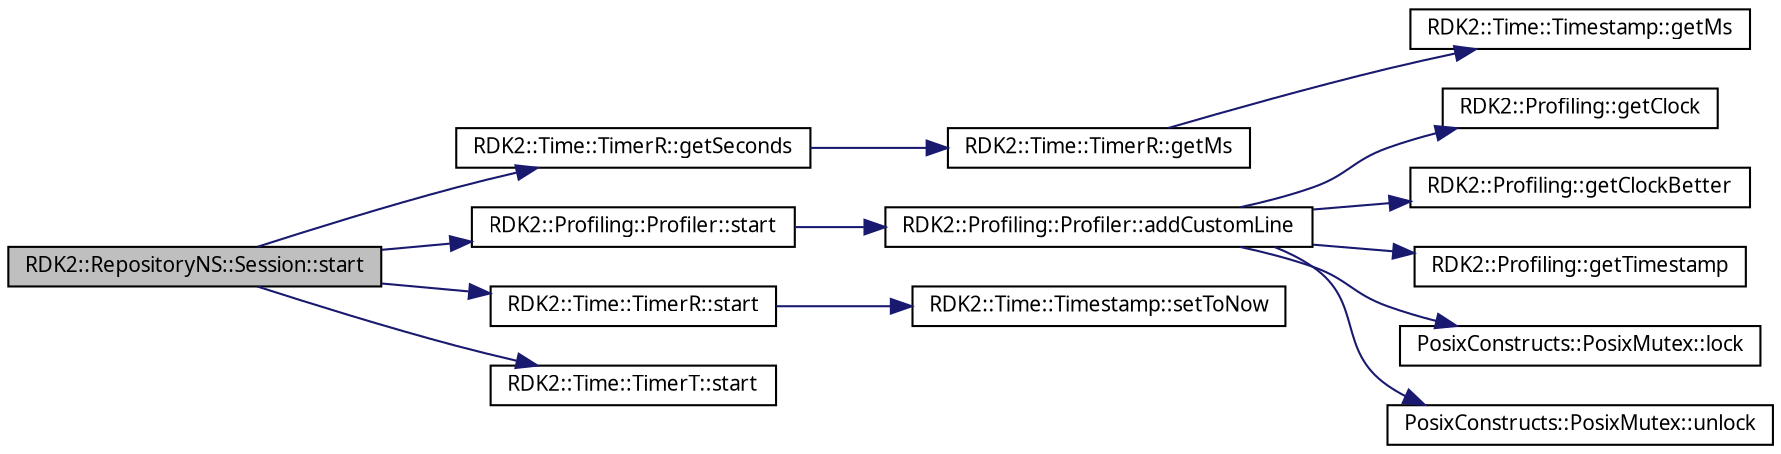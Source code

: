 digraph G
{
  edge [fontname="FreeSans.ttf",fontsize=10,labelfontname="FreeSans.ttf",labelfontsize=10];
  node [fontname="FreeSans.ttf",fontsize=10,shape=record];
  rankdir=LR;
  Node1 [label="RDK2::RepositoryNS::Session::start",height=0.2,width=0.4,color="black", fillcolor="grey75", style="filled" fontcolor="black"];
  Node1 -> Node2 [color="midnightblue",fontsize=10,style="solid",fontname="FreeSans.ttf"];
  Node2 [label="RDK2::Time::TimerR::getSeconds",height=0.2,width=0.4,color="black", fillcolor="white", style="filled",URL="$class_r_d_k2_1_1_time_1_1_timer_r.html#3f0748124691ba5414e4a70527f8dc8d"];
  Node2 -> Node3 [color="midnightblue",fontsize=10,style="solid",fontname="FreeSans.ttf"];
  Node3 [label="RDK2::Time::TimerR::getMs",height=0.2,width=0.4,color="black", fillcolor="white", style="filled",URL="$class_r_d_k2_1_1_time_1_1_timer_r.html#7957c4f212fb3748f73e43fbc0ff2213"];
  Node3 -> Node4 [color="midnightblue",fontsize=10,style="solid",fontname="FreeSans.ttf"];
  Node4 [label="RDK2::Time::Timestamp::getMs",height=0.2,width=0.4,color="black", fillcolor="white", style="filled",URL="$struct_r_d_k2_1_1_time_1_1_timestamp.html#cdf3a54db431ea6d61b03951fa31b61a"];
  Node1 -> Node5 [color="midnightblue",fontsize=10,style="solid",fontname="FreeSans.ttf"];
  Node5 [label="RDK2::Profiling::Profiler::start",height=0.2,width=0.4,color="black", fillcolor="white", style="filled",URL="$struct_r_d_k2_1_1_profiling_1_1_profiler.html#62c15c2205c00e7db4dc22bffbc4d550",tooltip="Scrive un messaggio di tipo START."];
  Node5 -> Node6 [color="midnightblue",fontsize=10,style="solid",fontname="FreeSans.ttf"];
  Node6 [label="RDK2::Profiling::Profiler::addCustomLine",height=0.2,width=0.4,color="black", fillcolor="white", style="filled",URL="$struct_r_d_k2_1_1_profiling_1_1_profiler.html#bcef23e98625cdf40f37037f34b9ce4c",tooltip="Scrive un messaggio custom - usato ad esempio per le code."];
  Node6 -> Node7 [color="midnightblue",fontsize=10,style="solid",fontname="FreeSans.ttf"];
  Node7 [label="RDK2::Profiling::getClock",height=0.2,width=0.4,color="black", fillcolor="white", style="filled",URL="$namespace_r_d_k2_1_1_profiling.html#64da315b6415c3b266dd5f9e31146d45"];
  Node6 -> Node8 [color="midnightblue",fontsize=10,style="solid",fontname="FreeSans.ttf"];
  Node8 [label="RDK2::Profiling::getClockBetter",height=0.2,width=0.4,color="black", fillcolor="white", style="filled",URL="$namespace_r_d_k2_1_1_profiling.html#9204d514d89077475e6cf9c6a0acf5c2"];
  Node6 -> Node9 [color="midnightblue",fontsize=10,style="solid",fontname="FreeSans.ttf"];
  Node9 [label="RDK2::Profiling::getTimestamp",height=0.2,width=0.4,color="black", fillcolor="white", style="filled",URL="$namespace_r_d_k2_1_1_profiling.html#9723b083706ab97d14982d3fffb65fb4"];
  Node6 -> Node10 [color="midnightblue",fontsize=10,style="solid",fontname="FreeSans.ttf"];
  Node10 [label="PosixConstructs::PosixMutex::lock",height=0.2,width=0.4,color="black", fillcolor="white", style="filled",URL="$class_posix_constructs_1_1_posix_mutex.html#45e42845140324802a68a81ec1d9ee09"];
  Node6 -> Node11 [color="midnightblue",fontsize=10,style="solid",fontname="FreeSans.ttf"];
  Node11 [label="PosixConstructs::PosixMutex::unlock",height=0.2,width=0.4,color="black", fillcolor="white", style="filled",URL="$class_posix_constructs_1_1_posix_mutex.html#f735e71d6e450bfc520527f37fab8edc"];
  Node1 -> Node12 [color="midnightblue",fontsize=10,style="solid",fontname="FreeSans.ttf"];
  Node12 [label="RDK2::Time::TimerR::start",height=0.2,width=0.4,color="black", fillcolor="white", style="filled",URL="$class_r_d_k2_1_1_time_1_1_timer_r.html#6c914fdcb48e097569623822ebcf5ca8"];
  Node12 -> Node13 [color="midnightblue",fontsize=10,style="solid",fontname="FreeSans.ttf"];
  Node13 [label="RDK2::Time::Timestamp::setToNow",height=0.2,width=0.4,color="black", fillcolor="white", style="filled",URL="$struct_r_d_k2_1_1_time_1_1_timestamp.html#f2a0a296a1c079c82f98bb85ab4c7d64"];
  Node1 -> Node14 [color="midnightblue",fontsize=10,style="solid",fontname="FreeSans.ttf"];
  Node14 [label="RDK2::Time::TimerT::start",height=0.2,width=0.4,color="black", fillcolor="white", style="filled",URL="$class_r_d_k2_1_1_time_1_1_timer_t.html#b630ba0775b44ed8751aecbd96486ef0"];
}
